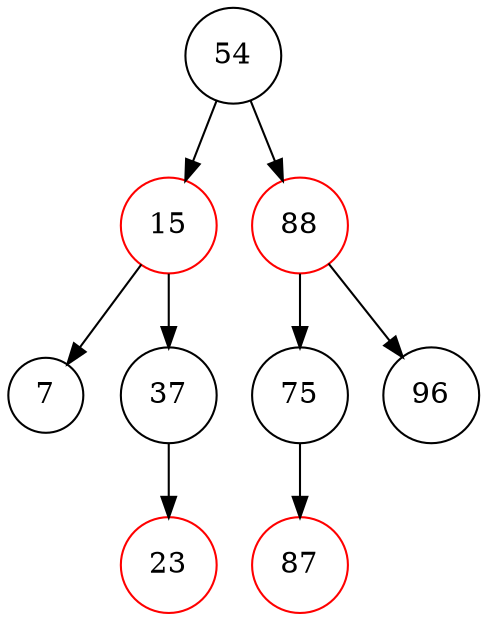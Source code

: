 digraph RBTree {
    node [shape=circle];
    "54" [color=black];
    "54" -> "15";
    "15" [color=red];
    "15" -> "7";
    "7" [color=black];
    "15" -> "37";
    "37" [color=black];
    "37" -> "23";
    "23" [color=red];
    "54" -> "88";
    "88" [color=red];
    "88" -> "75";
    "75" [color=black];
    "75" -> "87";
    "87" [color=red];
    "88" -> "96";
    "96" [color=black];
}
